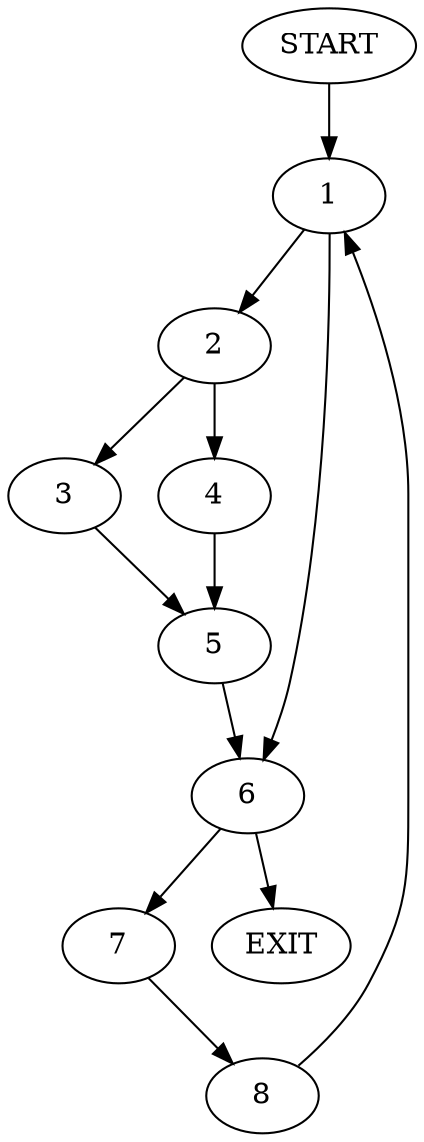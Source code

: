 digraph { 
0 [label="START"];
1;
2;
3;
4;
5;
6;
7;
8;
9[label="EXIT"];
0 -> 1;
1 -> 2;
1 -> 6;
2 -> 3;
2 -> 4;
3 -> 5;
4 -> 5;
5 -> 6;
6 -> 7;
6 -> 9;
7 -> 8;
8 -> 1;
}